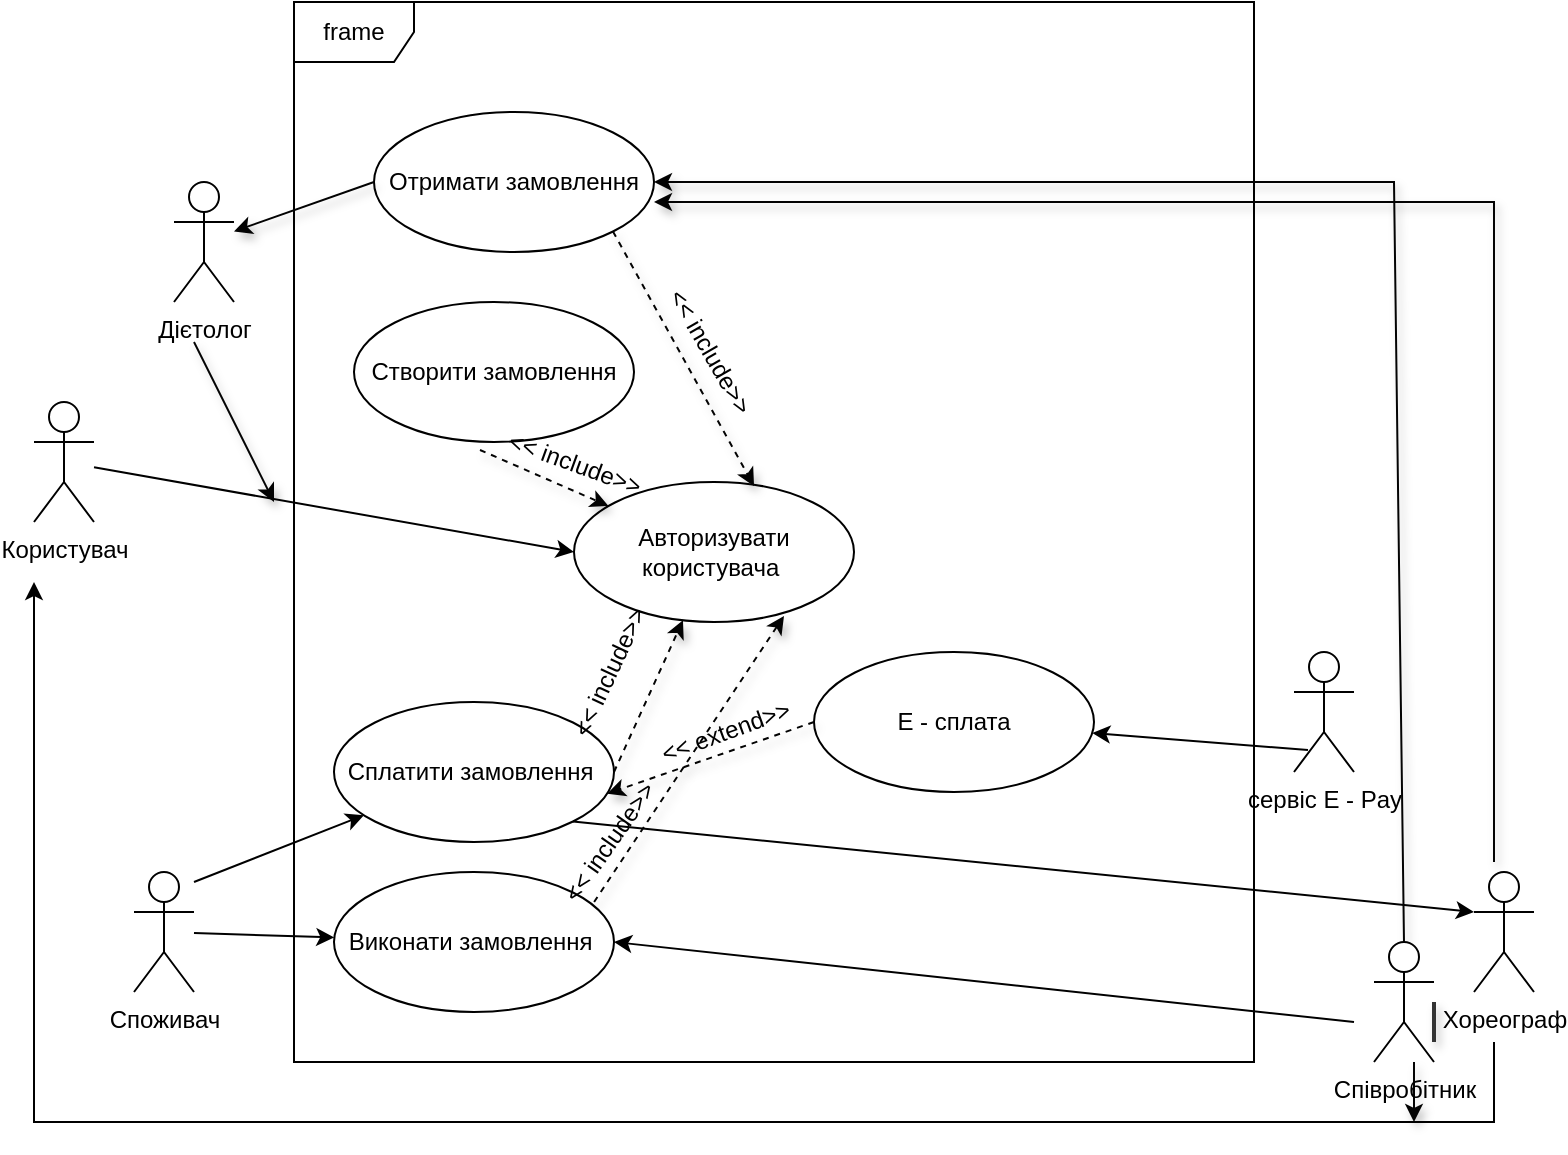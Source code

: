 <mxfile version="20.3.1" type="device"><diagram id="C5RBs43oDa-KdzZeNtuy" name="Page-1"><mxGraphModel dx="868" dy="393" grid="1" gridSize="10" guides="1" tooltips="1" connect="1" arrows="1" fold="1" page="1" pageScale="1" pageWidth="827" pageHeight="1169" math="0" shadow="0"><root><mxCell id="WIyWlLk6GJQsqaUBKTNV-0"/><mxCell id="WIyWlLk6GJQsqaUBKTNV-1" parent="WIyWlLk6GJQsqaUBKTNV-0"/><mxCell id="HAlKXmDzrB93N0-EfDcC-2" value="frame" style="shape=umlFrame;whiteSpace=wrap;html=1;" parent="WIyWlLk6GJQsqaUBKTNV-1" vertex="1"><mxGeometry x="160" y="150" width="480" height="530" as="geometry"/></mxCell><mxCell id="HAlKXmDzrB93N0-EfDcC-0" value="Хореограф" style="shape=umlActor;verticalLabelPosition=bottom;verticalAlign=top;html=1;" parent="WIyWlLk6GJQsqaUBKTNV-1" vertex="1"><mxGeometry x="750" y="585" width="30" height="60" as="geometry"/></mxCell><mxCell id="HAlKXmDzrB93N0-EfDcC-3" value="Сплатити замовлення&amp;nbsp;" style="ellipse;whiteSpace=wrap;html=1;" parent="WIyWlLk6GJQsqaUBKTNV-1" vertex="1"><mxGeometry x="180" y="500" width="140" height="70" as="geometry"/></mxCell><mxCell id="HAlKXmDzrB93N0-EfDcC-6" value="Споживач" style="shape=umlActor;verticalLabelPosition=bottom;verticalAlign=top;html=1;" parent="WIyWlLk6GJQsqaUBKTNV-1" vertex="1"><mxGeometry x="80" y="585" width="30" height="60" as="geometry"/></mxCell><mxCell id="HAlKXmDzrB93N0-EfDcC-8" value="Виконати замовлення&amp;nbsp;" style="ellipse;whiteSpace=wrap;html=1;" parent="WIyWlLk6GJQsqaUBKTNV-1" vertex="1"><mxGeometry x="180" y="585" width="140" height="70" as="geometry"/></mxCell><mxCell id="-PDBsRbRnw2OUnQHO5bn-5" value="" style="endArrow=classic;html=1;rounded=0;" parent="WIyWlLk6GJQsqaUBKTNV-1" edge="1"><mxGeometry width="50" height="50" relative="1" as="geometry"><mxPoint x="760" y="670" as="sourcePoint"/><mxPoint x="30" y="440" as="targetPoint"/><Array as="points"><mxPoint x="760" y="710"/><mxPoint x="30" y="710"/></Array></mxGeometry></mxCell><mxCell id="-PDBsRbRnw2OUnQHO5bn-7" value="Користувач" style="shape=umlActor;verticalLabelPosition=bottom;verticalAlign=top;html=1;" parent="WIyWlLk6GJQsqaUBKTNV-1" vertex="1"><mxGeometry x="30" y="350" width="30" height="60" as="geometry"/></mxCell><mxCell id="-PDBsRbRnw2OUnQHO5bn-8" value="Авторизувати користувача&amp;nbsp;" style="ellipse;whiteSpace=wrap;html=1;" parent="WIyWlLk6GJQsqaUBKTNV-1" vertex="1"><mxGeometry x="300" y="390" width="140" height="70" as="geometry"/></mxCell><mxCell id="-PDBsRbRnw2OUnQHO5bn-9" value="Створити замовлення" style="ellipse;whiteSpace=wrap;html=1;" parent="WIyWlLk6GJQsqaUBKTNV-1" vertex="1"><mxGeometry x="190" y="300" width="140" height="70" as="geometry"/></mxCell><mxCell id="-PDBsRbRnw2OUnQHO5bn-10" value="Отримати замовлення" style="ellipse;whiteSpace=wrap;html=1;" parent="WIyWlLk6GJQsqaUBKTNV-1" vertex="1"><mxGeometry x="200" y="205" width="140" height="70" as="geometry"/></mxCell><mxCell id="-PDBsRbRnw2OUnQHO5bn-11" value="сервіс Е - Pay" style="shape=umlActor;verticalLabelPosition=bottom;verticalAlign=top;html=1;" parent="WIyWlLk6GJQsqaUBKTNV-1" vertex="1"><mxGeometry x="660" y="475" width="30" height="60" as="geometry"/></mxCell><mxCell id="-PDBsRbRnw2OUnQHO5bn-13" value="Е - сплата" style="ellipse;whiteSpace=wrap;html=1;" parent="WIyWlLk6GJQsqaUBKTNV-1" vertex="1"><mxGeometry x="420" y="475" width="140" height="70" as="geometry"/></mxCell><mxCell id="-PDBsRbRnw2OUnQHO5bn-20" value="Дієтолог" style="shape=umlActor;verticalLabelPosition=bottom;verticalAlign=top;html=1;" parent="WIyWlLk6GJQsqaUBKTNV-1" vertex="1"><mxGeometry x="100" y="240" width="30" height="60" as="geometry"/></mxCell><mxCell id="-PDBsRbRnw2OUnQHO5bn-22" value="" style="endArrow=classic;html=1;rounded=0;shadow=1;strokeColor=#030303;strokeWidth=1;" parent="WIyWlLk6GJQsqaUBKTNV-1" edge="1"><mxGeometry width="50" height="50" relative="1" as="geometry"><mxPoint x="760" y="580" as="sourcePoint"/><mxPoint x="340" y="250" as="targetPoint"/><Array as="points"><mxPoint x="760" y="250"/></Array></mxGeometry></mxCell><mxCell id="-PDBsRbRnw2OUnQHO5bn-23" value="" style="endArrow=classic;html=1;rounded=0;shadow=1;strokeColor=#030303;strokeWidth=1;exitX=0.5;exitY=0;exitDx=0;exitDy=0;exitPerimeter=0;" parent="WIyWlLk6GJQsqaUBKTNV-1" source="HAlKXmDzrB93N0-EfDcC-4" edge="1"><mxGeometry width="50" height="50" relative="1" as="geometry"><mxPoint x="710" y="310" as="sourcePoint"/><mxPoint x="340" y="240" as="targetPoint"/><Array as="points"><mxPoint x="710" y="240"/></Array></mxGeometry></mxCell><mxCell id="-PDBsRbRnw2OUnQHO5bn-24" value="" style="endArrow=classic;html=1;rounded=0;shadow=1;strokeColor=#030303;strokeWidth=1;" parent="WIyWlLk6GJQsqaUBKTNV-1" edge="1"><mxGeometry width="50" height="50" relative="1" as="geometry"><mxPoint x="720" y="680" as="sourcePoint"/><mxPoint x="720" y="710" as="targetPoint"/></mxGeometry></mxCell><mxCell id="-PDBsRbRnw2OUnQHO5bn-28" value="" style="endArrow=classic;html=1;rounded=0;shadow=1;strokeColor=#030303;strokeWidth=1;exitX=0;exitY=0.5;exitDx=0;exitDy=0;" parent="WIyWlLk6GJQsqaUBKTNV-1" source="-PDBsRbRnw2OUnQHO5bn-10" target="-PDBsRbRnw2OUnQHO5bn-20" edge="1"><mxGeometry width="50" height="50" relative="1" as="geometry"><mxPoint x="150" y="280" as="sourcePoint"/><mxPoint x="200" y="230" as="targetPoint"/></mxGeometry></mxCell><mxCell id="-PDBsRbRnw2OUnQHO5bn-31" value="" style="endArrow=classic;html=1;rounded=0;shadow=1;strokeColor=#030303;strokeWidth=1;" parent="WIyWlLk6GJQsqaUBKTNV-1" edge="1"><mxGeometry width="50" height="50" relative="1" as="geometry"><mxPoint x="110" y="320" as="sourcePoint"/><mxPoint x="150" y="400" as="targetPoint"/></mxGeometry></mxCell><mxCell id="-PDBsRbRnw2OUnQHO5bn-32" value="" style="endArrow=classic;html=1;rounded=0;shadow=1;strokeColor=#030303;strokeWidth=1;exitX=1;exitY=1;exitDx=0;exitDy=0;dashed=1;entryX=0.643;entryY=0.029;entryDx=0;entryDy=0;entryPerimeter=0;" parent="WIyWlLk6GJQsqaUBKTNV-1" source="-PDBsRbRnw2OUnQHO5bn-10" target="-PDBsRbRnw2OUnQHO5bn-8" edge="1"><mxGeometry width="50" height="50" relative="1" as="geometry"><mxPoint x="430" y="360" as="sourcePoint"/><mxPoint x="480" y="310" as="targetPoint"/></mxGeometry></mxCell><mxCell id="-PDBsRbRnw2OUnQHO5bn-33" value="&amp;lt;&amp;lt; include&amp;gt;&amp;gt;" style="text;html=1;strokeColor=none;fillColor=none;align=center;verticalAlign=middle;whiteSpace=wrap;rounded=0;rotation=60;" parent="WIyWlLk6GJQsqaUBKTNV-1" vertex="1"><mxGeometry x="330" y="310" width="76" height="30" as="geometry"/></mxCell><mxCell id="-PDBsRbRnw2OUnQHO5bn-34" value="" style="endArrow=classic;html=1;rounded=0;shadow=1;strokeColor=#030303;strokeWidth=1;exitX=0.45;exitY=1.057;exitDx=0;exitDy=0;dashed=1;exitPerimeter=0;" parent="WIyWlLk6GJQsqaUBKTNV-1" source="-PDBsRbRnw2OUnQHO5bn-9" target="-PDBsRbRnw2OUnQHO5bn-8" edge="1"><mxGeometry width="50" height="50" relative="1" as="geometry"><mxPoint x="329.497" y="274.749" as="sourcePoint"/><mxPoint x="400.02" y="402.03" as="targetPoint"/></mxGeometry></mxCell><mxCell id="-PDBsRbRnw2OUnQHO5bn-35" value="&amp;lt;&amp;lt; include&amp;gt;&amp;gt;" style="text;html=1;strokeColor=none;fillColor=none;align=center;verticalAlign=middle;whiteSpace=wrap;rounded=0;rotation=20;" parent="WIyWlLk6GJQsqaUBKTNV-1" vertex="1"><mxGeometry x="260.83" y="370" width="79.17" height="21.83" as="geometry"/></mxCell><mxCell id="-PDBsRbRnw2OUnQHO5bn-37" value="" style="endArrow=classic;html=1;rounded=0;shadow=1;strokeColor=#030303;strokeWidth=1;exitX=1;exitY=0.5;exitDx=0;exitDy=0;dashed=1;" parent="WIyWlLk6GJQsqaUBKTNV-1" source="HAlKXmDzrB93N0-EfDcC-3" target="-PDBsRbRnw2OUnQHO5bn-8" edge="1"><mxGeometry width="50" height="50" relative="1" as="geometry"><mxPoint x="342.997" y="499.999" as="sourcePoint"/><mxPoint x="413.52" y="627.28" as="targetPoint"/></mxGeometry></mxCell><mxCell id="-PDBsRbRnw2OUnQHO5bn-38" value="&amp;lt;&amp;lt; include&amp;gt;&amp;gt;" style="text;html=1;strokeColor=none;fillColor=none;align=center;verticalAlign=middle;whiteSpace=wrap;rounded=0;rotation=-65;" parent="WIyWlLk6GJQsqaUBKTNV-1" vertex="1"><mxGeometry x="280" y="470" width="76" height="30" as="geometry"/></mxCell><mxCell id="-PDBsRbRnw2OUnQHO5bn-39" value="" style="endArrow=classic;html=1;rounded=0;shadow=1;strokeColor=#030303;strokeWidth=1;exitX=0.929;exitY=0.214;exitDx=0;exitDy=0;dashed=1;exitPerimeter=0;entryX=0.75;entryY=0.957;entryDx=0;entryDy=0;entryPerimeter=0;" parent="WIyWlLk6GJQsqaUBKTNV-1" source="HAlKXmDzrB93N0-EfDcC-8" target="-PDBsRbRnw2OUnQHO5bn-8" edge="1"><mxGeometry width="50" height="50" relative="1" as="geometry"><mxPoint x="321.51" y="575.87" as="sourcePoint"/><mxPoint x="355.997" y="500.0" as="targetPoint"/></mxGeometry></mxCell><mxCell id="-PDBsRbRnw2OUnQHO5bn-40" value="&amp;lt;&amp;lt; include&amp;gt;&amp;gt;" style="text;html=1;strokeColor=none;fillColor=none;align=center;verticalAlign=middle;whiteSpace=wrap;rounded=0;rotation=-55;" parent="WIyWlLk6GJQsqaUBKTNV-1" vertex="1"><mxGeometry x="280" y="555" width="76" height="30" as="geometry"/></mxCell><mxCell id="HAlKXmDzrB93N0-EfDcC-4" value="Співробітник" style="shape=umlActor;verticalLabelPosition=bottom;verticalAlign=top;html=1;" parent="WIyWlLk6GJQsqaUBKTNV-1" vertex="1"><mxGeometry x="700" y="620" width="30" height="60" as="geometry"/></mxCell><mxCell id="-PDBsRbRnw2OUnQHO5bn-41" value="" style="endArrow=none;html=1;rounded=0;shadow=1;strokeColor=#333333;strokeWidth=2;entryX=1;entryY=0.5;entryDx=0;entryDy=0;" parent="WIyWlLk6GJQsqaUBKTNV-1" target="HAlKXmDzrB93N0-EfDcC-4" edge="1"><mxGeometry width="50" height="50" relative="1" as="geometry"><mxPoint x="730" y="670" as="sourcePoint"/><mxPoint x="320" y="620" as="targetPoint"/><Array as="points"/></mxGeometry></mxCell><mxCell id="-PDBsRbRnw2OUnQHO5bn-42" value="" style="endArrow=classic;html=1;rounded=0;shadow=1;dashed=1;strokeColor=#030303;strokeWidth=1;exitX=0;exitY=0.5;exitDx=0;exitDy=0;entryX=0.75;entryY=0;entryDx=0;entryDy=0;" parent="WIyWlLk6GJQsqaUBKTNV-1" source="-PDBsRbRnw2OUnQHO5bn-13" target="-PDBsRbRnw2OUnQHO5bn-40" edge="1"><mxGeometry width="50" height="50" relative="1" as="geometry"><mxPoint x="540" y="420" as="sourcePoint"/><mxPoint x="590" y="370" as="targetPoint"/></mxGeometry></mxCell><mxCell id="-PDBsRbRnw2OUnQHO5bn-43" value="&amp;lt;&amp;lt; extend&amp;gt;&amp;gt;" style="text;html=1;strokeColor=none;fillColor=none;align=center;verticalAlign=middle;whiteSpace=wrap;rounded=0;rotation=-20;" parent="WIyWlLk6GJQsqaUBKTNV-1" vertex="1"><mxGeometry x="338" y="500" width="76" height="30" as="geometry"/></mxCell><mxCell id="SVgMbEvHFoXwwaakq_Ez-0" value="" style="endArrow=classic;html=1;rounded=0;entryX=0;entryY=0.5;entryDx=0;entryDy=0;" edge="1" parent="WIyWlLk6GJQsqaUBKTNV-1" source="-PDBsRbRnw2OUnQHO5bn-7" target="-PDBsRbRnw2OUnQHO5bn-8"><mxGeometry width="50" height="50" relative="1" as="geometry"><mxPoint x="190" y="470" as="sourcePoint"/><mxPoint x="240" y="420" as="targetPoint"/></mxGeometry></mxCell><mxCell id="SVgMbEvHFoXwwaakq_Ez-1" value="" style="endArrow=classic;html=1;rounded=0;" edge="1" parent="WIyWlLk6GJQsqaUBKTNV-1" target="HAlKXmDzrB93N0-EfDcC-3"><mxGeometry width="50" height="50" relative="1" as="geometry"><mxPoint x="110" y="590" as="sourcePoint"/><mxPoint x="160" y="540" as="targetPoint"/></mxGeometry></mxCell><mxCell id="SVgMbEvHFoXwwaakq_Ez-2" value="" style="endArrow=classic;html=1;rounded=0;" edge="1" parent="WIyWlLk6GJQsqaUBKTNV-1" source="HAlKXmDzrB93N0-EfDcC-6" target="HAlKXmDzrB93N0-EfDcC-8"><mxGeometry width="50" height="50" relative="1" as="geometry"><mxPoint x="120" y="650" as="sourcePoint"/><mxPoint x="170" y="600" as="targetPoint"/></mxGeometry></mxCell><mxCell id="SVgMbEvHFoXwwaakq_Ez-3" value="" style="endArrow=classic;html=1;rounded=0;exitX=0.233;exitY=0.817;exitDx=0;exitDy=0;exitPerimeter=0;" edge="1" parent="WIyWlLk6GJQsqaUBKTNV-1" source="-PDBsRbRnw2OUnQHO5bn-11" target="-PDBsRbRnw2OUnQHO5bn-13"><mxGeometry width="50" height="50" relative="1" as="geometry"><mxPoint x="570" y="540" as="sourcePoint"/><mxPoint x="620" y="490" as="targetPoint"/></mxGeometry></mxCell><mxCell id="SVgMbEvHFoXwwaakq_Ez-4" value="" style="endArrow=classic;html=1;rounded=0;entryX=0;entryY=0.333;entryDx=0;entryDy=0;entryPerimeter=0;exitX=1;exitY=1;exitDx=0;exitDy=0;" edge="1" parent="WIyWlLk6GJQsqaUBKTNV-1" source="HAlKXmDzrB93N0-EfDcC-3" target="HAlKXmDzrB93N0-EfDcC-0"><mxGeometry width="50" height="50" relative="1" as="geometry"><mxPoint x="480" y="610" as="sourcePoint"/><mxPoint x="530" y="560" as="targetPoint"/></mxGeometry></mxCell><mxCell id="SVgMbEvHFoXwwaakq_Ez-5" value="" style="endArrow=classic;html=1;rounded=0;entryX=1;entryY=0.5;entryDx=0;entryDy=0;" edge="1" parent="WIyWlLk6GJQsqaUBKTNV-1" target="HAlKXmDzrB93N0-EfDcC-8"><mxGeometry width="50" height="50" relative="1" as="geometry"><mxPoint x="690" y="660" as="sourcePoint"/><mxPoint x="460" y="620" as="targetPoint"/></mxGeometry></mxCell></root></mxGraphModel></diagram></mxfile>